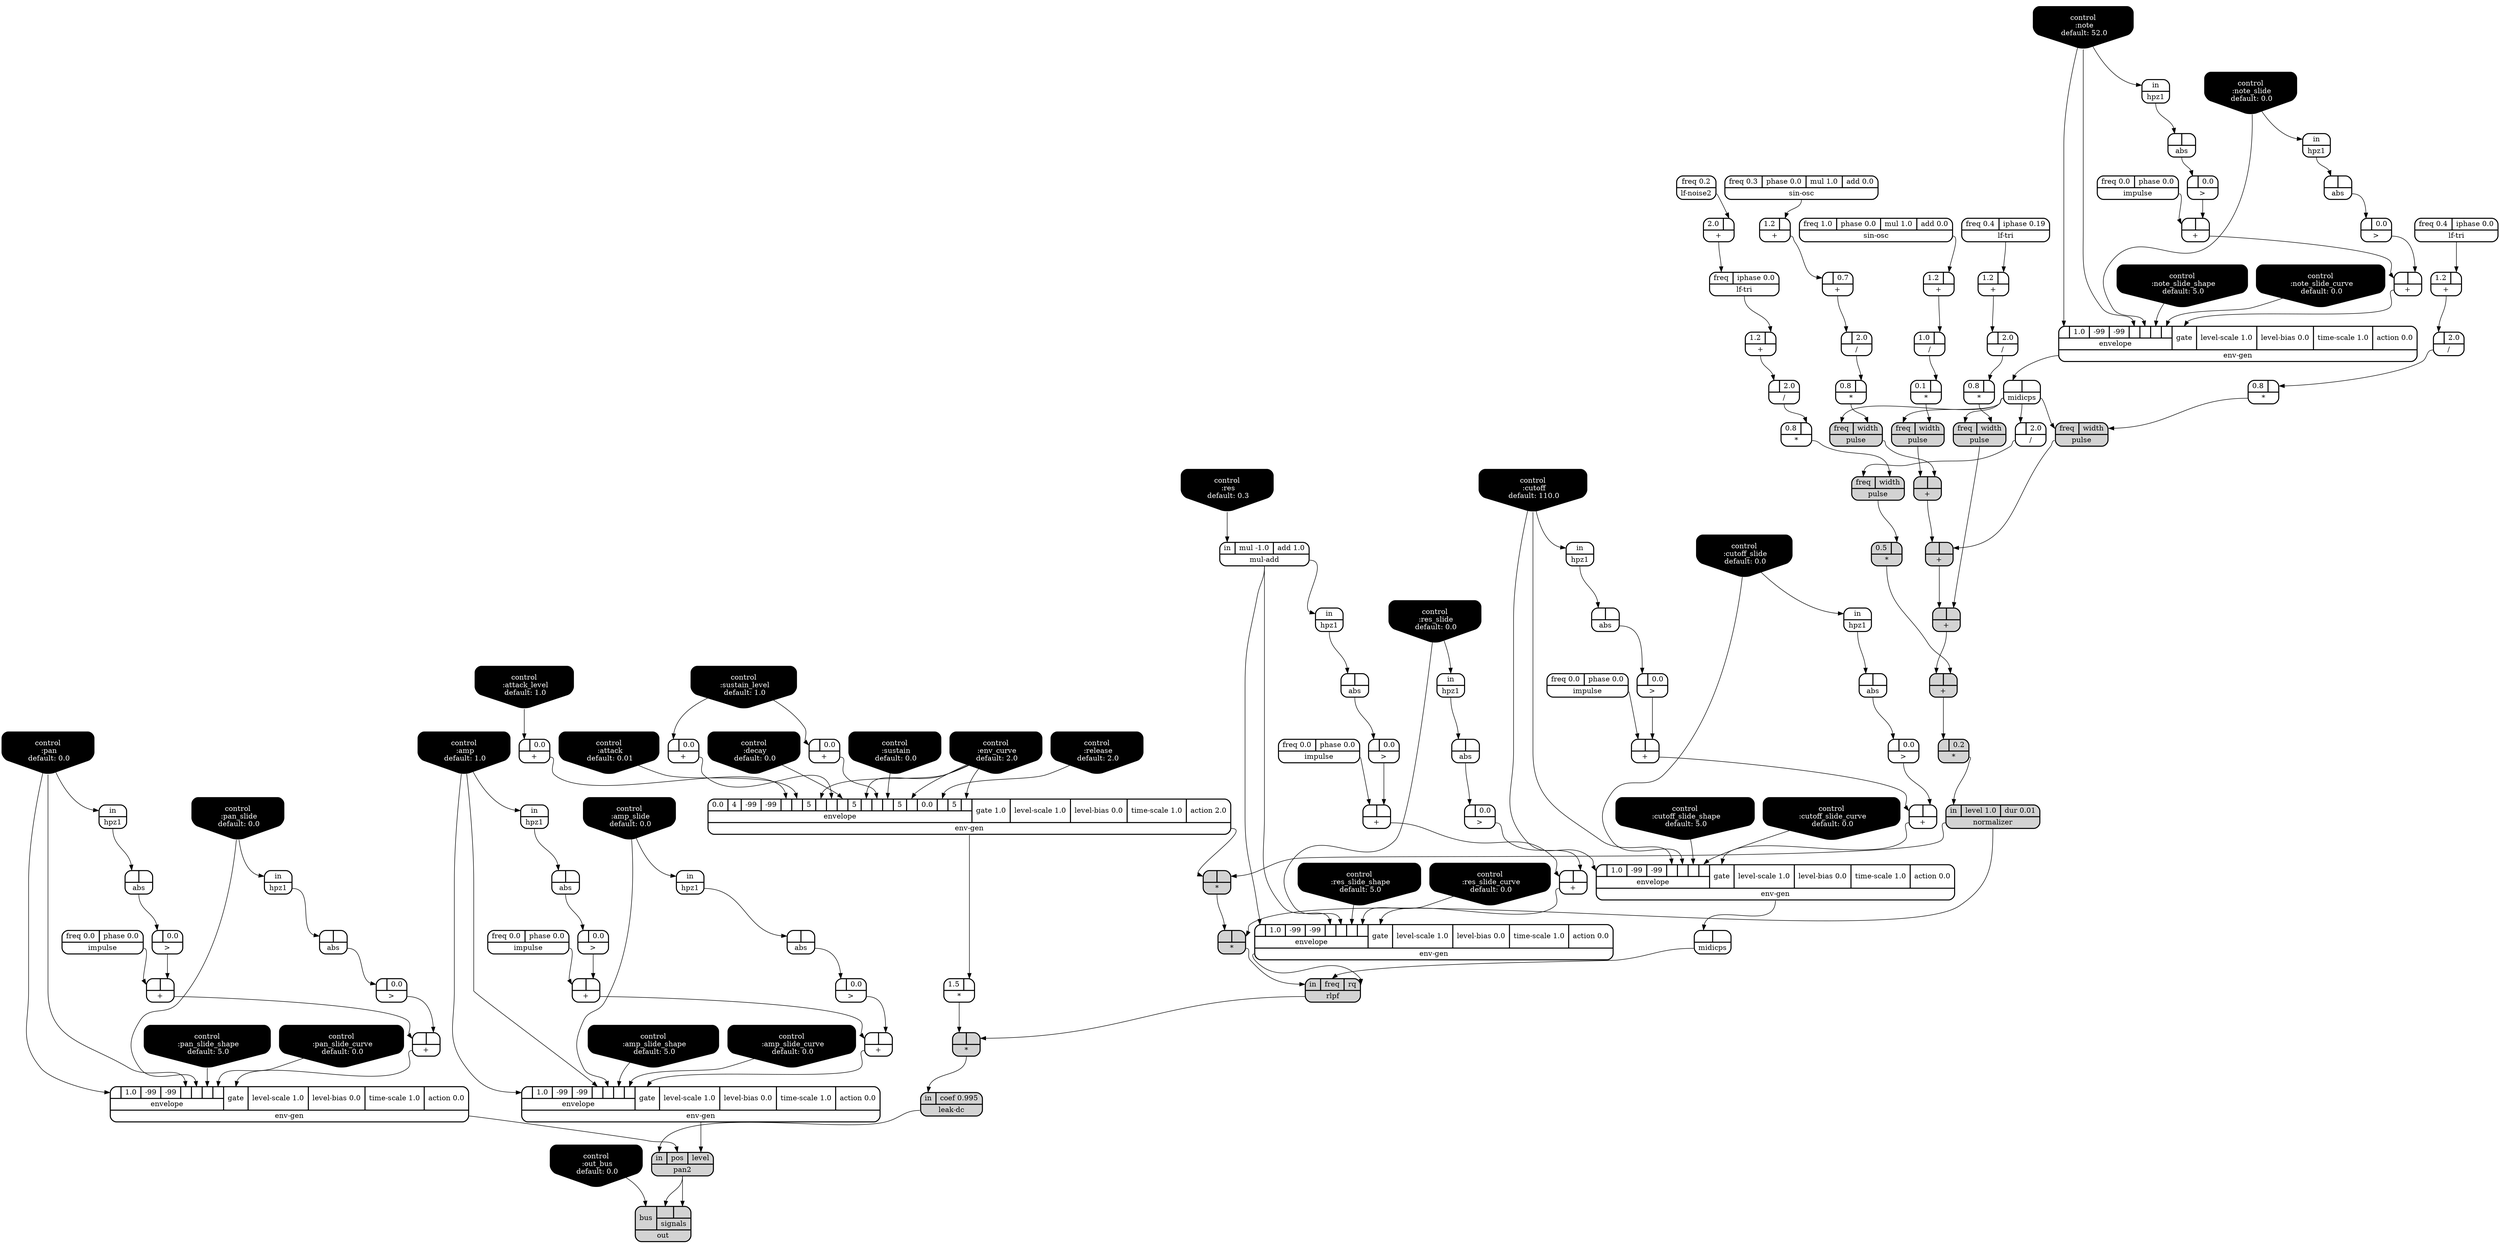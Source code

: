 digraph synthdef {
49 [label = "{{ <a> 0.8|<b> } |<__UG_NAME__>* }" style="bold, rounded" shape=record rankdir=LR];
54 [label = "{{ <a> 0.1|<b> } |<__UG_NAME__>* }" style="bold, rounded" shape=record rankdir=LR];
66 [label = "{{ <a> 0.8|<b> } |<__UG_NAME__>* }" style="bold, rounded" shape=record rankdir=LR];
81 [label = "{{ <a> 0.8|<b> } |<__UG_NAME__>* }" style="bold, rounded" shape=record rankdir=LR];
96 [label = "{{ <a> 0.8|<b> } |<__UG_NAME__>* }" style="bold, rounded" shape=record rankdir=LR];
98 [label = "{{ <a> 0.5|<b> } |<__UG_NAME__>* }" style="filled, bold, rounded"  shape=record rankdir=LR];
100 [label = "{{ <a> |<b> 0.2} |<__UG_NAME__>* }" style="filled, bold, rounded"  shape=record rankdir=LR];
102 [label = "{{ <a> |<b> } |<__UG_NAME__>* }" style="filled, bold, rounded"  shape=record rankdir=LR];
103 [label = "{{ <a> |<b> } |<__UG_NAME__>* }" style="filled, bold, rounded"  shape=record rankdir=LR];
108 [label = "{{ <a> 1.5|<b> } |<__UG_NAME__>* }" style="bold, rounded" shape=record rankdir=LR];
109 [label = "{{ <a> |<b> } |<__UG_NAME__>* }" style="filled, bold, rounded"  shape=record rankdir=LR];
32 [label = "{{ <a> |<b> } |<__UG_NAME__>+ }" style="bold, rounded" shape=record rankdir=LR];
36 [label = "{{ <a> |<b> } |<__UG_NAME__>+ }" style="bold, rounded" shape=record rankdir=LR];
47 [label = "{{ <a> 1.2|<b> } |<__UG_NAME__>+ }" style="bold, rounded" shape=record rankdir=LR];
52 [label = "{{ <a> 1.2|<b> } |<__UG_NAME__>+ }" style="bold, rounded" shape=record rankdir=LR];
59 [label = "{{ <a> |<b> } |<__UG_NAME__>+ }" style="bold, rounded" shape=record rankdir=LR];
60 [label = "{{ <a> |<b> } |<__UG_NAME__>+ }" style="bold, rounded" shape=record rankdir=LR];
63 [label = "{{ <a> 1.2|<b> } |<__UG_NAME__>+ }" style="bold, rounded" shape=record rankdir=LR];
64 [label = "{{ <a> |<b> 0.7} |<__UG_NAME__>+ }" style="bold, rounded" shape=record rankdir=LR];
68 [label = "{{ <a> |<b> } |<__UG_NAME__>+ }" style="filled, bold, rounded"  shape=record rankdir=LR];
73 [label = "{{ <a> |<b> } |<__UG_NAME__>+ }" style="bold, rounded" shape=record rankdir=LR];
77 [label = "{{ <a> |<b> } |<__UG_NAME__>+ }" style="bold, rounded" shape=record rankdir=LR];
79 [label = "{{ <a> 1.2|<b> } |<__UG_NAME__>+ }" style="bold, rounded" shape=record rankdir=LR];
82 [label = "{{ <a> |<b> 0.0} |<__UG_NAME__>+ }" style="bold, rounded" shape=record rankdir=LR];
83 [label = "{{ <a> |<b> 0.0} |<__UG_NAME__>+ }" style="bold, rounded" shape=record rankdir=LR];
84 [label = "{{ <a> |<b> 0.0} |<__UG_NAME__>+ }" style="bold, rounded" shape=record rankdir=LR];
87 [label = "{{ <a> |<b> } |<__UG_NAME__>+ }" style="filled, bold, rounded"  shape=record rankdir=LR];
89 [label = "{{ <a> |<b> } |<__UG_NAME__>+ }" style="filled, bold, rounded"  shape=record rankdir=LR];
92 [label = "{{ <a> 2.0|<b> } |<__UG_NAME__>+ }" style="bold, rounded" shape=record rankdir=LR];
94 [label = "{{ <a> 1.2|<b> } |<__UG_NAME__>+ }" style="bold, rounded" shape=record rankdir=LR];
99 [label = "{{ <a> |<b> } |<__UG_NAME__>+ }" style="filled, bold, rounded"  shape=record rankdir=LR];
113 [label = "{{ <a> |<b> } |<__UG_NAME__>+ }" style="bold, rounded" shape=record rankdir=LR];
117 [label = "{{ <a> |<b> } |<__UG_NAME__>+ }" style="bold, rounded" shape=record rankdir=LR];
122 [label = "{{ <a> |<b> } |<__UG_NAME__>+ }" style="bold, rounded" shape=record rankdir=LR];
125 [label = "{{ <a> |<b> } |<__UG_NAME__>+ }" style="bold, rounded" shape=record rankdir=LR];
48 [label = "{{ <a> |<b> 2.0} |<__UG_NAME__>/ }" style="bold, rounded" shape=record rankdir=LR];
53 [label = "{{ <a> 1.0|<b> } |<__UG_NAME__>/ }" style="bold, rounded" shape=record rankdir=LR];
65 [label = "{{ <a> |<b> 2.0} |<__UG_NAME__>/ }" style="bold, rounded" shape=record rankdir=LR];
80 [label = "{{ <a> |<b> 2.0} |<__UG_NAME__>/ }" style="bold, rounded" shape=record rankdir=LR];
90 [label = "{{ <a> |<b> 2.0} |<__UG_NAME__>/ }" style="bold, rounded" shape=record rankdir=LR];
95 [label = "{{ <a> |<b> 2.0} |<__UG_NAME__>/ }" style="bold, rounded" shape=record rankdir=LR];
31 [label = "{{ <a> |<b> 0.0} |<__UG_NAME__>\> }" style="bold, rounded" shape=record rankdir=LR];
35 [label = "{{ <a> |<b> 0.0} |<__UG_NAME__>\> }" style="bold, rounded" shape=record rankdir=LR];
43 [label = "{{ <a> |<b> 0.0} |<__UG_NAME__>\> }" style="bold, rounded" shape=record rankdir=LR];
58 [label = "{{ <a> |<b> 0.0} |<__UG_NAME__>\> }" style="bold, rounded" shape=record rankdir=LR];
72 [label = "{{ <a> |<b> 0.0} |<__UG_NAME__>\> }" style="bold, rounded" shape=record rankdir=LR];
76 [label = "{{ <a> |<b> 0.0} |<__UG_NAME__>\> }" style="bold, rounded" shape=record rankdir=LR];
112 [label = "{{ <a> |<b> 0.0} |<__UG_NAME__>\> }" style="bold, rounded" shape=record rankdir=LR];
116 [label = "{{ <a> |<b> 0.0} |<__UG_NAME__>\> }" style="bold, rounded" shape=record rankdir=LR];
121 [label = "{{ <a> |<b> 0.0} |<__UG_NAME__>\> }" style="bold, rounded" shape=record rankdir=LR];
124 [label = "{{ <a> |<b> 0.0} |<__UG_NAME__>\> }" style="bold, rounded" shape=record rankdir=LR];
30 [label = "{{ <a> |<b> } |<__UG_NAME__>abs }" style="bold, rounded" shape=record rankdir=LR];
34 [label = "{{ <a> |<b> } |<__UG_NAME__>abs }" style="bold, rounded" shape=record rankdir=LR];
42 [label = "{{ <a> |<b> } |<__UG_NAME__>abs }" style="bold, rounded" shape=record rankdir=LR];
45 [label = "{{ <a> |<b> } |<__UG_NAME__>abs }" style="bold, rounded" shape=record rankdir=LR];
57 [label = "{{ <a> |<b> } |<__UG_NAME__>abs }" style="bold, rounded" shape=record rankdir=LR];
71 [label = "{{ <a> |<b> } |<__UG_NAME__>abs }" style="bold, rounded" shape=record rankdir=LR];
75 [label = "{{ <a> |<b> } |<__UG_NAME__>abs }" style="bold, rounded" shape=record rankdir=LR];
115 [label = "{{ <a> |<b> } |<__UG_NAME__>abs }" style="bold, rounded" shape=record rankdir=LR];
120 [label = "{{ <a> |<b> } |<__UG_NAME__>abs }" style="bold, rounded" shape=record rankdir=LR];
123 [label = "{{ <a> |<b> } |<__UG_NAME__>abs }" style="bold, rounded" shape=record rankdir=LR];
0 [label = "control
 :note
 default: 52.0" shape=invhouse style="rounded, filled, bold" fillcolor=black fontcolor=white ]; 
1 [label = "control
 :note_slide
 default: 0.0" shape=invhouse style="rounded, filled, bold" fillcolor=black fontcolor=white ]; 
2 [label = "control
 :note_slide_shape
 default: 5.0" shape=invhouse style="rounded, filled, bold" fillcolor=black fontcolor=white ]; 
3 [label = "control
 :note_slide_curve
 default: 0.0" shape=invhouse style="rounded, filled, bold" fillcolor=black fontcolor=white ]; 
4 [label = "control
 :amp
 default: 1.0" shape=invhouse style="rounded, filled, bold" fillcolor=black fontcolor=white ]; 
5 [label = "control
 :amp_slide
 default: 0.0" shape=invhouse style="rounded, filled, bold" fillcolor=black fontcolor=white ]; 
6 [label = "control
 :amp_slide_shape
 default: 5.0" shape=invhouse style="rounded, filled, bold" fillcolor=black fontcolor=white ]; 
7 [label = "control
 :amp_slide_curve
 default: 0.0" shape=invhouse style="rounded, filled, bold" fillcolor=black fontcolor=white ]; 
8 [label = "control
 :pan
 default: 0.0" shape=invhouse style="rounded, filled, bold" fillcolor=black fontcolor=white ]; 
9 [label = "control
 :pan_slide
 default: 0.0" shape=invhouse style="rounded, filled, bold" fillcolor=black fontcolor=white ]; 
10 [label = "control
 :pan_slide_shape
 default: 5.0" shape=invhouse style="rounded, filled, bold" fillcolor=black fontcolor=white ]; 
11 [label = "control
 :pan_slide_curve
 default: 0.0" shape=invhouse style="rounded, filled, bold" fillcolor=black fontcolor=white ]; 
12 [label = "control
 :attack
 default: 0.01" shape=invhouse style="rounded, filled, bold" fillcolor=black fontcolor=white ]; 
13 [label = "control
 :decay
 default: 0.0" shape=invhouse style="rounded, filled, bold" fillcolor=black fontcolor=white ]; 
14 [label = "control
 :sustain
 default: 0.0" shape=invhouse style="rounded, filled, bold" fillcolor=black fontcolor=white ]; 
15 [label = "control
 :release
 default: 2.0" shape=invhouse style="rounded, filled, bold" fillcolor=black fontcolor=white ]; 
16 [label = "control
 :attack_level
 default: 1.0" shape=invhouse style="rounded, filled, bold" fillcolor=black fontcolor=white ]; 
17 [label = "control
 :sustain_level
 default: 1.0" shape=invhouse style="rounded, filled, bold" fillcolor=black fontcolor=white ]; 
18 [label = "control
 :env_curve
 default: 2.0" shape=invhouse style="rounded, filled, bold" fillcolor=black fontcolor=white ]; 
19 [label = "control
 :cutoff
 default: 110.0" shape=invhouse style="rounded, filled, bold" fillcolor=black fontcolor=white ]; 
20 [label = "control
 :cutoff_slide
 default: 0.0" shape=invhouse style="rounded, filled, bold" fillcolor=black fontcolor=white ]; 
21 [label = "control
 :cutoff_slide_shape
 default: 5.0" shape=invhouse style="rounded, filled, bold" fillcolor=black fontcolor=white ]; 
22 [label = "control
 :cutoff_slide_curve
 default: 0.0" shape=invhouse style="rounded, filled, bold" fillcolor=black fontcolor=white ]; 
23 [label = "control
 :res
 default: 0.3" shape=invhouse style="rounded, filled, bold" fillcolor=black fontcolor=white ]; 
24 [label = "control
 :res_slide
 default: 0.0" shape=invhouse style="rounded, filled, bold" fillcolor=black fontcolor=white ]; 
25 [label = "control
 :res_slide_shape
 default: 5.0" shape=invhouse style="rounded, filled, bold" fillcolor=black fontcolor=white ]; 
26 [label = "control
 :res_slide_curve
 default: 0.0" shape=invhouse style="rounded, filled, bold" fillcolor=black fontcolor=white ]; 
27 [label = "control
 :out_bus
 default: 0.0" shape=invhouse style="rounded, filled, bold" fillcolor=black fontcolor=white ]; 
37 [label = "{{ {{<envelope___control___0>|1.0|-99|-99|<envelope___control___4>|<envelope___control___5>|<envelope___control___6>|<envelope___control___7>}|envelope}|<gate> gate|<level____scale> level-scale 1.0|<level____bias> level-bias 0.0|<time____scale> time-scale 1.0|<action> action 0.0} |<__UG_NAME__>env-gen }" style="bold, rounded" shape=record rankdir=LR];
61 [label = "{{ {{<envelope___mul____add___0>|1.0|-99|-99|<envelope___mul____add___4>|<envelope___control___5>|<envelope___control___6>|<envelope___control___7>}|envelope}|<gate> gate|<level____scale> level-scale 1.0|<level____bias> level-bias 0.0|<time____scale> time-scale 1.0|<action> action 0.0} |<__UG_NAME__>env-gen }" style="bold, rounded" shape=record rankdir=LR];
85 [label = "{{ {{0.0|4|-99|-99|<envelope___binary____op____u____gen___4>|<envelope___control___5>|5|<envelope___control___7>|<envelope___binary____op____u____gen___8>|<envelope___control___9>|5|<envelope___control___11>|<envelope___binary____op____u____gen___12>|<envelope___control___13>|5|<envelope___control___15>|0.0|<envelope___control___17>|5|<envelope___control___19>}|envelope}|<gate> gate 1.0|<level____scale> level-scale 1.0|<level____bias> level-bias 0.0|<time____scale> time-scale 1.0|<action> action 2.0} |<__UG_NAME__>env-gen }" style="bold, rounded" shape=record rankdir=LR];
104 [label = "{{ {{<envelope___control___0>|1.0|-99|-99|<envelope___control___4>|<envelope___control___5>|<envelope___control___6>|<envelope___control___7>}|envelope}|<gate> gate|<level____scale> level-scale 1.0|<level____bias> level-bias 0.0|<time____scale> time-scale 1.0|<action> action 0.0} |<__UG_NAME__>env-gen }" style="bold, rounded" shape=record rankdir=LR];
118 [label = "{{ {{<envelope___control___0>|1.0|-99|-99|<envelope___control___4>|<envelope___control___5>|<envelope___control___6>|<envelope___control___7>}|envelope}|<gate> gate|<level____scale> level-scale 1.0|<level____bias> level-bias 0.0|<time____scale> time-scale 1.0|<action> action 0.0} |<__UG_NAME__>env-gen }" style="bold, rounded" shape=record rankdir=LR];
126 [label = "{{ {{<envelope___control___0>|1.0|-99|-99|<envelope___control___4>|<envelope___control___5>|<envelope___control___6>|<envelope___control___7>}|envelope}|<gate> gate|<level____scale> level-scale 1.0|<level____bias> level-bias 0.0|<time____scale> time-scale 1.0|<action> action 0.0} |<__UG_NAME__>env-gen }" style="bold, rounded" shape=record rankdir=LR];
29 [label = "{{ <in> in} |<__UG_NAME__>hpz1 }" style="bold, rounded" shape=record rankdir=LR];
33 [label = "{{ <in> in} |<__UG_NAME__>hpz1 }" style="bold, rounded" shape=record rankdir=LR];
39 [label = "{{ <in> in} |<__UG_NAME__>hpz1 }" style="bold, rounded" shape=record rankdir=LR];
41 [label = "{{ <in> in} |<__UG_NAME__>hpz1 }" style="bold, rounded" shape=record rankdir=LR];
44 [label = "{{ <in> in} |<__UG_NAME__>hpz1 }" style="bold, rounded" shape=record rankdir=LR];
56 [label = "{{ <in> in} |<__UG_NAME__>hpz1 }" style="bold, rounded" shape=record rankdir=LR];
70 [label = "{{ <in> in} |<__UG_NAME__>hpz1 }" style="bold, rounded" shape=record rankdir=LR];
74 [label = "{{ <in> in} |<__UG_NAME__>hpz1 }" style="bold, rounded" shape=record rankdir=LR];
114 [label = "{{ <in> in} |<__UG_NAME__>hpz1 }" style="bold, rounded" shape=record rankdir=LR];
119 [label = "{{ <in> in} |<__UG_NAME__>hpz1 }" style="bold, rounded" shape=record rankdir=LR];
28 [label = "{{ <freq> freq 0.0|<phase> phase 0.0} |<__UG_NAME__>impulse }" style="bold, rounded" shape=record rankdir=LR];
38 [label = "{{ <freq> freq 0.0|<phase> phase 0.0} |<__UG_NAME__>impulse }" style="bold, rounded" shape=record rankdir=LR];
69 [label = "{{ <freq> freq 0.0|<phase> phase 0.0} |<__UG_NAME__>impulse }" style="bold, rounded" shape=record rankdir=LR];
107 [label = "{{ <freq> freq 0.0|<phase> phase 0.0} |<__UG_NAME__>impulse }" style="bold, rounded" shape=record rankdir=LR];
111 [label = "{{ <freq> freq 0.0|<phase> phase 0.0} |<__UG_NAME__>impulse }" style="bold, rounded" shape=record rankdir=LR];
110 [label = "{{ <in> in|<coef> coef 0.995} |<__UG_NAME__>leak-dc }" style="filled, bold, rounded"  shape=record rankdir=LR];
91 [label = "{{ <freq> freq 0.2} |<__UG_NAME__>lf-noise2 }" style="bold, rounded" shape=record rankdir=LR];
46 [label = "{{ <freq> freq 0.4|<iphase> iphase 0.0} |<__UG_NAME__>lf-tri }" style="bold, rounded" shape=record rankdir=LR];
78 [label = "{{ <freq> freq 0.4|<iphase> iphase 0.19} |<__UG_NAME__>lf-tri }" style="bold, rounded" shape=record rankdir=LR];
93 [label = "{{ <freq> freq|<iphase> iphase 0.0} |<__UG_NAME__>lf-tri }" style="bold, rounded" shape=record rankdir=LR];
50 [label = "{{ <a> |<b> } |<__UG_NAME__>midicps }" style="bold, rounded" shape=record rankdir=LR];
105 [label = "{{ <a> |<b> } |<__UG_NAME__>midicps }" style="bold, rounded" shape=record rankdir=LR];
40 [label = "{{ <in> in|<mul> mul -1.0|<add> add 1.0} |<__UG_NAME__>mul-add }" style="bold, rounded" shape=record rankdir=LR];
101 [label = "{{ <in> in|<level> level 1.0|<dur> dur 0.01} |<__UG_NAME__>normalizer }" style="filled, bold, rounded"  shape=record rankdir=LR];
128 [label = "{{ <bus> bus|{{<signals___pan2___0>|<signals___pan2___1>}|signals}} |<__UG_NAME__>out }" style="filled, bold, rounded"  shape=record rankdir=LR];
127 [label = "{{ <in> in|<pos> pos|<level> level} |<__UG_NAME__>pan2 }" style="filled, bold, rounded"  shape=record rankdir=LR];
55 [label = "{{ <freq> freq|<width> width} |<__UG_NAME__>pulse }" style="filled, bold, rounded"  shape=record rankdir=LR];
67 [label = "{{ <freq> freq|<width> width} |<__UG_NAME__>pulse }" style="filled, bold, rounded"  shape=record rankdir=LR];
86 [label = "{{ <freq> freq|<width> width} |<__UG_NAME__>pulse }" style="filled, bold, rounded"  shape=record rankdir=LR];
88 [label = "{{ <freq> freq|<width> width} |<__UG_NAME__>pulse }" style="filled, bold, rounded"  shape=record rankdir=LR];
97 [label = "{{ <freq> freq|<width> width} |<__UG_NAME__>pulse }" style="filled, bold, rounded"  shape=record rankdir=LR];
106 [label = "{{ <in> in|<freq> freq|<rq> rq} |<__UG_NAME__>rlpf }" style="filled, bold, rounded"  shape=record rankdir=LR];
51 [label = "{{ <freq> freq 1.0|<phase> phase 0.0|<mul> mul 1.0|<add> add 0.0} |<__UG_NAME__>sin-osc }" style="bold, rounded" shape=record rankdir=LR];
62 [label = "{{ <freq> freq 0.3|<phase> phase 0.0|<mul> mul 1.0|<add> add 0.0} |<__UG_NAME__>sin-osc }" style="bold, rounded" shape=record rankdir=LR];

48:__UG_NAME__ -> 49:b ;
53:__UG_NAME__ -> 54:b ;
65:__UG_NAME__ -> 66:b ;
80:__UG_NAME__ -> 81:b ;
95:__UG_NAME__ -> 96:b ;
97:__UG_NAME__ -> 98:b ;
99:__UG_NAME__ -> 100:a ;
101:__UG_NAME__ -> 102:b ;
85:__UG_NAME__ -> 102:a ;
101:__UG_NAME__ -> 103:b ;
102:__UG_NAME__ -> 103:a ;
85:__UG_NAME__ -> 108:b ;
106:__UG_NAME__ -> 109:b ;
108:__UG_NAME__ -> 109:a ;
31:__UG_NAME__ -> 32:b ;
28:__UG_NAME__ -> 32:a ;
35:__UG_NAME__ -> 36:b ;
32:__UG_NAME__ -> 36:a ;
46:__UG_NAME__ -> 47:b ;
51:__UG_NAME__ -> 52:b ;
58:__UG_NAME__ -> 59:b ;
38:__UG_NAME__ -> 59:a ;
43:__UG_NAME__ -> 60:b ;
59:__UG_NAME__ -> 60:a ;
62:__UG_NAME__ -> 63:b ;
63:__UG_NAME__ -> 64:a ;
67:__UG_NAME__ -> 68:b ;
55:__UG_NAME__ -> 68:a ;
72:__UG_NAME__ -> 73:b ;
69:__UG_NAME__ -> 73:a ;
76:__UG_NAME__ -> 77:b ;
73:__UG_NAME__ -> 77:a ;
78:__UG_NAME__ -> 79:b ;
16:__UG_NAME__ -> 82:a ;
17:__UG_NAME__ -> 83:a ;
17:__UG_NAME__ -> 84:a ;
86:__UG_NAME__ -> 87:b ;
68:__UG_NAME__ -> 87:a ;
88:__UG_NAME__ -> 89:b ;
87:__UG_NAME__ -> 89:a ;
91:__UG_NAME__ -> 92:b ;
93:__UG_NAME__ -> 94:b ;
98:__UG_NAME__ -> 99:b ;
89:__UG_NAME__ -> 99:a ;
112:__UG_NAME__ -> 113:b ;
111:__UG_NAME__ -> 113:a ;
116:__UG_NAME__ -> 117:b ;
113:__UG_NAME__ -> 117:a ;
121:__UG_NAME__ -> 122:b ;
107:__UG_NAME__ -> 122:a ;
124:__UG_NAME__ -> 125:b ;
122:__UG_NAME__ -> 125:a ;
47:__UG_NAME__ -> 48:a ;
52:__UG_NAME__ -> 53:b ;
64:__UG_NAME__ -> 65:a ;
79:__UG_NAME__ -> 80:a ;
50:__UG_NAME__ -> 90:a ;
94:__UG_NAME__ -> 95:a ;
30:__UG_NAME__ -> 31:a ;
34:__UG_NAME__ -> 35:a ;
42:__UG_NAME__ -> 43:a ;
57:__UG_NAME__ -> 58:a ;
71:__UG_NAME__ -> 72:a ;
75:__UG_NAME__ -> 76:a ;
45:__UG_NAME__ -> 112:a ;
115:__UG_NAME__ -> 116:a ;
120:__UG_NAME__ -> 121:a ;
123:__UG_NAME__ -> 124:a ;
29:__UG_NAME__ -> 30:a ;
33:__UG_NAME__ -> 34:a ;
41:__UG_NAME__ -> 42:a ;
44:__UG_NAME__ -> 45:a ;
56:__UG_NAME__ -> 57:a ;
70:__UG_NAME__ -> 71:a ;
74:__UG_NAME__ -> 75:a ;
114:__UG_NAME__ -> 115:a ;
119:__UG_NAME__ -> 120:a ;
39:__UG_NAME__ -> 123:a ;
36:__UG_NAME__ -> 37:gate ;
0:__UG_NAME__ -> 37:envelope___control___0 ;
0:__UG_NAME__ -> 37:envelope___control___4 ;
1:__UG_NAME__ -> 37:envelope___control___5 ;
2:__UG_NAME__ -> 37:envelope___control___6 ;
3:__UG_NAME__ -> 37:envelope___control___7 ;
60:__UG_NAME__ -> 61:gate ;
40:__UG_NAME__ -> 61:envelope___mul____add___0 ;
40:__UG_NAME__ -> 61:envelope___mul____add___4 ;
24:__UG_NAME__ -> 61:envelope___control___5 ;
25:__UG_NAME__ -> 61:envelope___control___6 ;
26:__UG_NAME__ -> 61:envelope___control___7 ;
82:__UG_NAME__ -> 85:envelope___binary____op____u____gen___4 ;
12:__UG_NAME__ -> 85:envelope___control___5 ;
18:__UG_NAME__ -> 85:envelope___control___7 ;
83:__UG_NAME__ -> 85:envelope___binary____op____u____gen___8 ;
13:__UG_NAME__ -> 85:envelope___control___9 ;
18:__UG_NAME__ -> 85:envelope___control___11 ;
84:__UG_NAME__ -> 85:envelope___binary____op____u____gen___12 ;
14:__UG_NAME__ -> 85:envelope___control___13 ;
18:__UG_NAME__ -> 85:envelope___control___15 ;
15:__UG_NAME__ -> 85:envelope___control___17 ;
18:__UG_NAME__ -> 85:envelope___control___19 ;
77:__UG_NAME__ -> 104:gate ;
19:__UG_NAME__ -> 104:envelope___control___0 ;
19:__UG_NAME__ -> 104:envelope___control___4 ;
20:__UG_NAME__ -> 104:envelope___control___5 ;
21:__UG_NAME__ -> 104:envelope___control___6 ;
22:__UG_NAME__ -> 104:envelope___control___7 ;
117:__UG_NAME__ -> 118:gate ;
8:__UG_NAME__ -> 118:envelope___control___0 ;
8:__UG_NAME__ -> 118:envelope___control___4 ;
9:__UG_NAME__ -> 118:envelope___control___5 ;
10:__UG_NAME__ -> 118:envelope___control___6 ;
11:__UG_NAME__ -> 118:envelope___control___7 ;
125:__UG_NAME__ -> 126:gate ;
4:__UG_NAME__ -> 126:envelope___control___0 ;
4:__UG_NAME__ -> 126:envelope___control___4 ;
5:__UG_NAME__ -> 126:envelope___control___5 ;
6:__UG_NAME__ -> 126:envelope___control___6 ;
7:__UG_NAME__ -> 126:envelope___control___7 ;
0:__UG_NAME__ -> 29:in ;
1:__UG_NAME__ -> 33:in ;
5:__UG_NAME__ -> 39:in ;
24:__UG_NAME__ -> 41:in ;
8:__UG_NAME__ -> 44:in ;
40:__UG_NAME__ -> 56:in ;
19:__UG_NAME__ -> 70:in ;
20:__UG_NAME__ -> 74:in ;
9:__UG_NAME__ -> 114:in ;
4:__UG_NAME__ -> 119:in ;
109:__UG_NAME__ -> 110:in ;
92:__UG_NAME__ -> 93:freq ;
37:__UG_NAME__ -> 50:a ;
104:__UG_NAME__ -> 105:a ;
23:__UG_NAME__ -> 40:in ;
100:__UG_NAME__ -> 101:in ;
127:__UG_NAME__ -> 128:signals___pan2___0 ;
127:__UG_NAME__ -> 128:signals___pan2___1 ;
27:__UG_NAME__ -> 128:bus ;
126:__UG_NAME__ -> 127:level ;
118:__UG_NAME__ -> 127:pos ;
110:__UG_NAME__ -> 127:in ;
54:__UG_NAME__ -> 55:width ;
50:__UG_NAME__ -> 55:freq ;
66:__UG_NAME__ -> 67:width ;
50:__UG_NAME__ -> 67:freq ;
49:__UG_NAME__ -> 86:width ;
50:__UG_NAME__ -> 86:freq ;
81:__UG_NAME__ -> 88:width ;
50:__UG_NAME__ -> 88:freq ;
96:__UG_NAME__ -> 97:width ;
90:__UG_NAME__ -> 97:freq ;
61:__UG_NAME__ -> 106:rq ;
105:__UG_NAME__ -> 106:freq ;
103:__UG_NAME__ -> 106:in ;

}